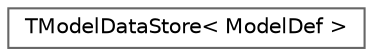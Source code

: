 digraph "Graphical Class Hierarchy"
{
 // INTERACTIVE_SVG=YES
 // LATEX_PDF_SIZE
  bgcolor="transparent";
  edge [fontname=Helvetica,fontsize=10,labelfontname=Helvetica,labelfontsize=10];
  node [fontname=Helvetica,fontsize=10,shape=box,height=0.2,width=0.4];
  rankdir="LR";
  Node0 [id="Node000000",label="TModelDataStore\< ModelDef \>",height=0.2,width=0.4,color="grey40", fillcolor="white", style="filled",URL="$d4/dd4/structTModelDataStore.html",tooltip=" "];
}
